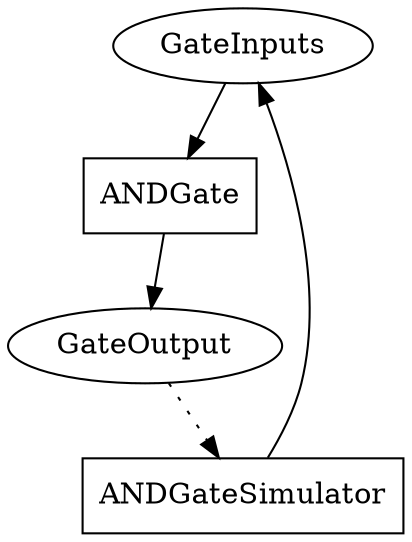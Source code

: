 digraph ANDGate {
"GateInputs" [shape=oval];
"GateOutput" [shape=oval];
"ANDGate" [shape=box];
"ANDGateSimulator" [shape=box];
"GateInputs" -> "ANDGate";
"ANDGateSimulator" -> "GateInputs";
"ANDGate" -> "GateOutput";
"GateOutput" -> "ANDGateSimulator" [style=dotted];
}
